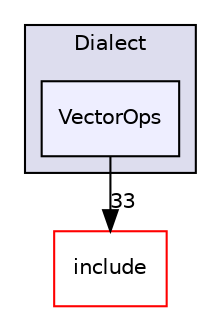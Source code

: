 digraph "lib/Dialect/VectorOps" {
  bgcolor=transparent;
  compound=true
  node [ fontsize="10", fontname="Helvetica"];
  edge [ labelfontsize="10", labelfontname="Helvetica"];
  subgraph clusterdir_1a25ec519b6c1121408b67cc33ce3f15 {
    graph [ bgcolor="#ddddee", pencolor="black", label="Dialect" fontname="Helvetica", fontsize="10", URL="dir_1a25ec519b6c1121408b67cc33ce3f15.html"]
  dir_b0cc5712ff2430331aae765e27cb0b5a [shape=box, label="VectorOps", style="filled", fillcolor="#eeeeff", pencolor="black", URL="dir_b0cc5712ff2430331aae765e27cb0b5a.html"];
  }
  dir_d44c64559bbebec7f509842c48db8b23 [shape=box label="include" color="red" URL="dir_d44c64559bbebec7f509842c48db8b23.html"];
  dir_b0cc5712ff2430331aae765e27cb0b5a->dir_d44c64559bbebec7f509842c48db8b23 [headlabel="33", labeldistance=1.5 headhref="dir_000080_000000.html"];
}
